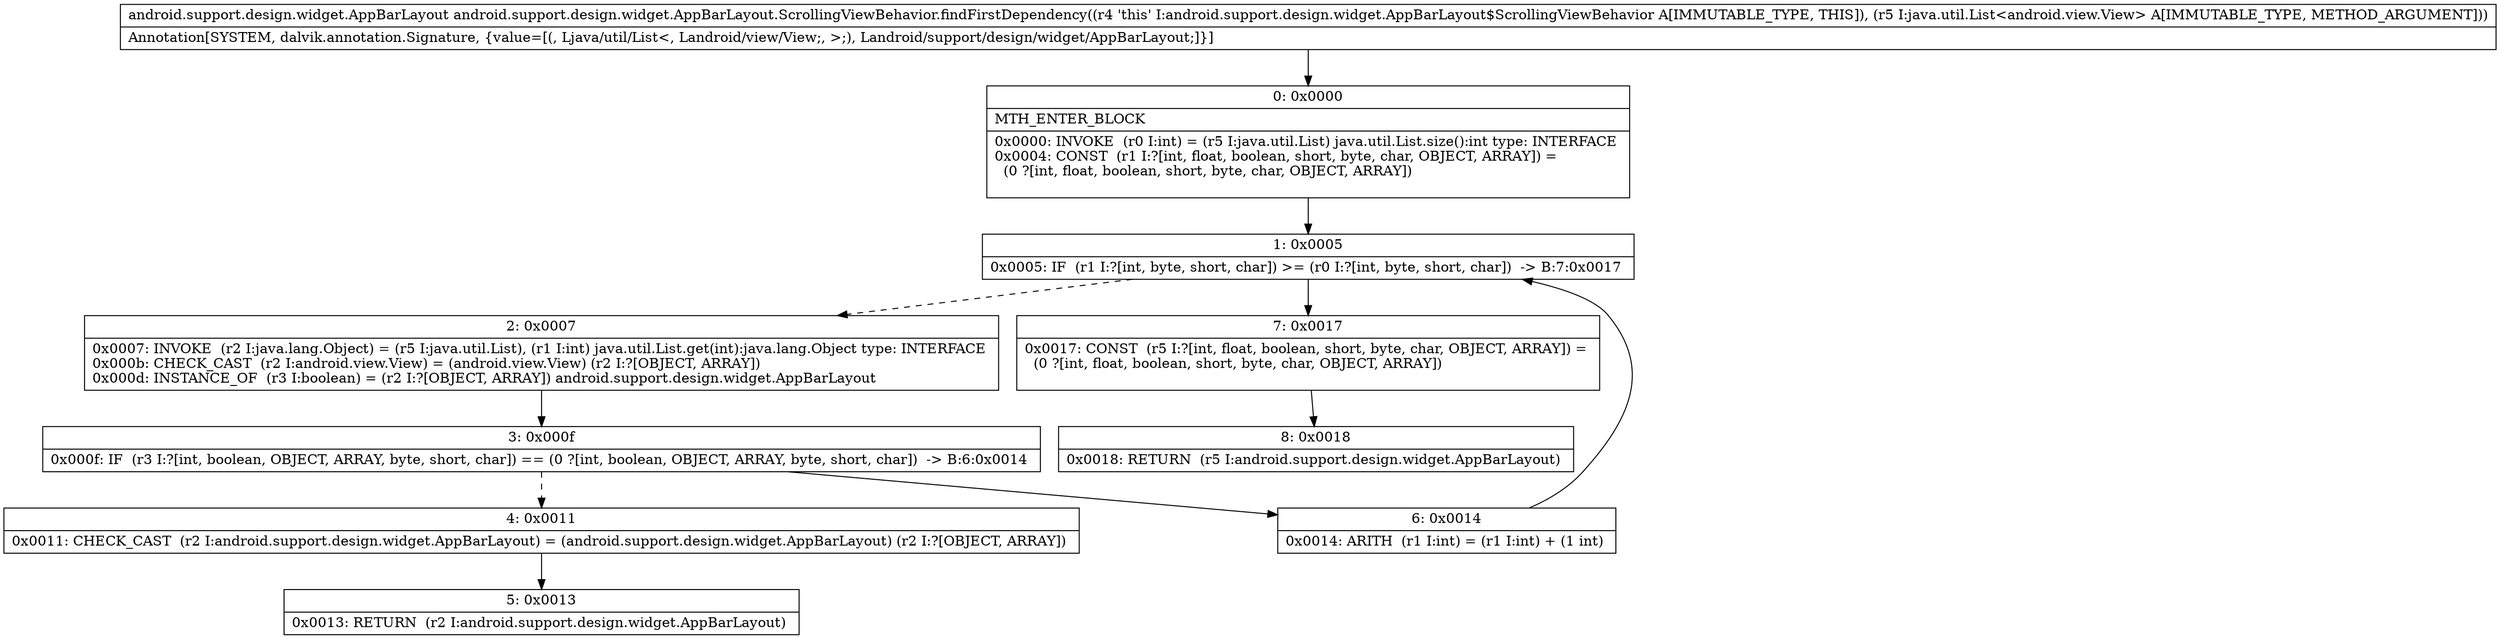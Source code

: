 digraph "CFG forandroid.support.design.widget.AppBarLayout.ScrollingViewBehavior.findFirstDependency(Ljava\/util\/List;)Landroid\/support\/design\/widget\/AppBarLayout;" {
Node_0 [shape=record,label="{0\:\ 0x0000|MTH_ENTER_BLOCK\l|0x0000: INVOKE  (r0 I:int) = (r5 I:java.util.List) java.util.List.size():int type: INTERFACE \l0x0004: CONST  (r1 I:?[int, float, boolean, short, byte, char, OBJECT, ARRAY]) = \l  (0 ?[int, float, boolean, short, byte, char, OBJECT, ARRAY])\l \l}"];
Node_1 [shape=record,label="{1\:\ 0x0005|0x0005: IF  (r1 I:?[int, byte, short, char]) \>= (r0 I:?[int, byte, short, char])  \-\> B:7:0x0017 \l}"];
Node_2 [shape=record,label="{2\:\ 0x0007|0x0007: INVOKE  (r2 I:java.lang.Object) = (r5 I:java.util.List), (r1 I:int) java.util.List.get(int):java.lang.Object type: INTERFACE \l0x000b: CHECK_CAST  (r2 I:android.view.View) = (android.view.View) (r2 I:?[OBJECT, ARRAY]) \l0x000d: INSTANCE_OF  (r3 I:boolean) = (r2 I:?[OBJECT, ARRAY]) android.support.design.widget.AppBarLayout \l}"];
Node_3 [shape=record,label="{3\:\ 0x000f|0x000f: IF  (r3 I:?[int, boolean, OBJECT, ARRAY, byte, short, char]) == (0 ?[int, boolean, OBJECT, ARRAY, byte, short, char])  \-\> B:6:0x0014 \l}"];
Node_4 [shape=record,label="{4\:\ 0x0011|0x0011: CHECK_CAST  (r2 I:android.support.design.widget.AppBarLayout) = (android.support.design.widget.AppBarLayout) (r2 I:?[OBJECT, ARRAY]) \l}"];
Node_5 [shape=record,label="{5\:\ 0x0013|0x0013: RETURN  (r2 I:android.support.design.widget.AppBarLayout) \l}"];
Node_6 [shape=record,label="{6\:\ 0x0014|0x0014: ARITH  (r1 I:int) = (r1 I:int) + (1 int) \l}"];
Node_7 [shape=record,label="{7\:\ 0x0017|0x0017: CONST  (r5 I:?[int, float, boolean, short, byte, char, OBJECT, ARRAY]) = \l  (0 ?[int, float, boolean, short, byte, char, OBJECT, ARRAY])\l \l}"];
Node_8 [shape=record,label="{8\:\ 0x0018|0x0018: RETURN  (r5 I:android.support.design.widget.AppBarLayout) \l}"];
MethodNode[shape=record,label="{android.support.design.widget.AppBarLayout android.support.design.widget.AppBarLayout.ScrollingViewBehavior.findFirstDependency((r4 'this' I:android.support.design.widget.AppBarLayout$ScrollingViewBehavior A[IMMUTABLE_TYPE, THIS]), (r5 I:java.util.List\<android.view.View\> A[IMMUTABLE_TYPE, METHOD_ARGUMENT]))  | Annotation[SYSTEM, dalvik.annotation.Signature, \{value=[(, Ljava\/util\/List\<, Landroid\/view\/View;, \>;), Landroid\/support\/design\/widget\/AppBarLayout;]\}]\l}"];
MethodNode -> Node_0;
Node_0 -> Node_1;
Node_1 -> Node_2[style=dashed];
Node_1 -> Node_7;
Node_2 -> Node_3;
Node_3 -> Node_4[style=dashed];
Node_3 -> Node_6;
Node_4 -> Node_5;
Node_6 -> Node_1;
Node_7 -> Node_8;
}

